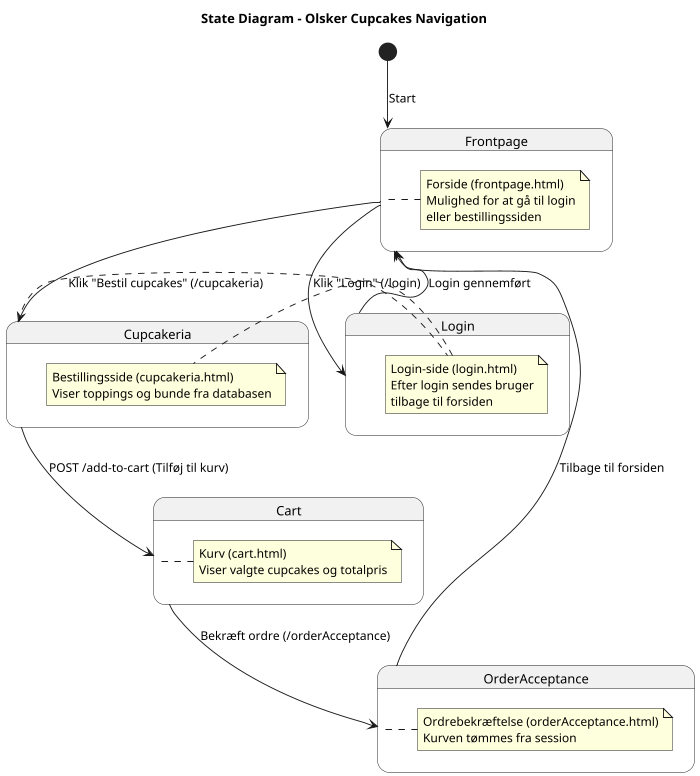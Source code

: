 @startuml
'https://plantuml.com/state-diagram

scale 700 width
title State Diagram - Olsker Cupcakes Navigation

[*] --> Frontpage : Start

state Frontpage {
  note right
    Forside (frontpage.html)
    Mulighed for at gå til login
    eller bestillingssiden
  end note
}

Frontpage --> Login : Klik "Login" (/login)
Frontpage --> Cupcakeria : Klik "Bestil cupcakes" (/cupcakeria)

state Login {
  note right
    Login-side (login.html)
    Efter login sendes bruger
    tilbage til forsiden
  end note
}

Login --> Frontpage : Login gennemført

state Cupcakeria {
  note right
    Bestillingsside (cupcakeria.html)
    Viser toppings og bunde fra databasen
  end note
}

Cupcakeria --> Cart : POST /add-to-cart (Tilføj til kurv)

state Cart {
  note right
    Kurv (cart.html)
    Viser valgte cupcakes og totalpris
  end note
}

Cart --> OrderAcceptance : Bekræft ordre (/orderAcceptance)

state OrderAcceptance {
  note right
    Ordrebekræftelse (orderAcceptance.html)
    Kurven tømmes fra session
  end note
}

OrderAcceptance --> Frontpage : Tilbage til forsiden

@enduml